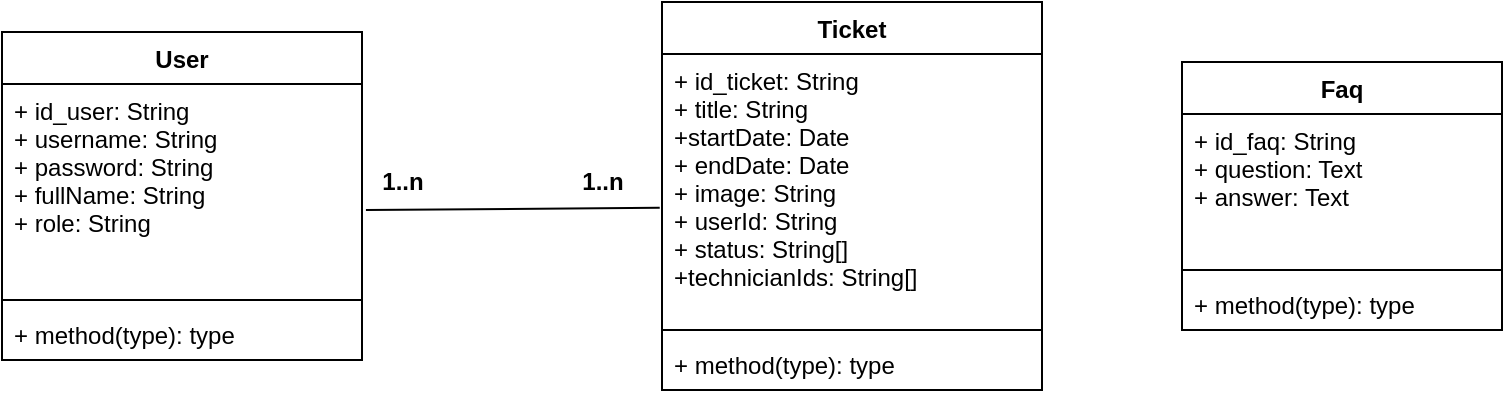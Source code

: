 <mxfile version="13.7.5" type="device"><diagram id="VcnYPxOOOUq3neYyhK7N" name="Page-1"><mxGraphModel dx="942" dy="545" grid="1" gridSize="10" guides="1" tooltips="1" connect="1" arrows="1" fold="1" page="1" pageScale="1" pageWidth="850" pageHeight="1100" math="0" shadow="0"><root><mxCell id="0"/><mxCell id="1" parent="0"/><mxCell id="f2uixw24EjQz57PRK0x6-5" value="Ticket" style="swimlane;fontStyle=1;align=center;verticalAlign=top;childLayout=stackLayout;horizontal=1;startSize=26;horizontalStack=0;resizeParent=1;resizeParentMax=0;resizeLast=0;collapsible=1;marginBottom=0;" parent="1" vertex="1"><mxGeometry x="370" y="40" width="190" height="194" as="geometry"/></mxCell><mxCell id="f2uixw24EjQz57PRK0x6-6" value="+ id_ticket: String&#xA;+ title: String&#xA;+startDate: Date&#xA;+ endDate: Date&#xA;+ image: String&#xA;+ userId: String&#xA;+ status: String[]&#xA;+technicianIds: String[]&#xA;&#xA;" style="text;strokeColor=none;fillColor=none;align=left;verticalAlign=top;spacingLeft=4;spacingRight=4;overflow=hidden;rotatable=0;points=[[0,0.5],[1,0.5]];portConstraint=eastwest;" parent="f2uixw24EjQz57PRK0x6-5" vertex="1"><mxGeometry y="26" width="190" height="134" as="geometry"/></mxCell><mxCell id="f2uixw24EjQz57PRK0x6-7" value="" style="line;strokeWidth=1;fillColor=none;align=left;verticalAlign=middle;spacingTop=-1;spacingLeft=3;spacingRight=3;rotatable=0;labelPosition=right;points=[];portConstraint=eastwest;" parent="f2uixw24EjQz57PRK0x6-5" vertex="1"><mxGeometry y="160" width="190" height="8" as="geometry"/></mxCell><mxCell id="f2uixw24EjQz57PRK0x6-8" value="+ method(type): type" style="text;strokeColor=none;fillColor=none;align=left;verticalAlign=top;spacingLeft=4;spacingRight=4;overflow=hidden;rotatable=0;points=[[0,0.5],[1,0.5]];portConstraint=eastwest;" parent="f2uixw24EjQz57PRK0x6-5" vertex="1"><mxGeometry y="168" width="190" height="26" as="geometry"/></mxCell><mxCell id="f2uixw24EjQz57PRK0x6-23" value="" style="endArrow=none;html=1;entryX=-0.006;entryY=0.574;entryDx=0;entryDy=0;entryPerimeter=0;exitX=1.011;exitY=0.606;exitDx=0;exitDy=0;exitPerimeter=0;" parent="1" target="f2uixw24EjQz57PRK0x6-6" edge="1" source="f2uixw24EjQz57PRK0x6-2"><mxGeometry width="50" height="50" relative="1" as="geometry"><mxPoint x="220" y="120" as="sourcePoint"/><mxPoint x="450" y="260" as="targetPoint"/></mxGeometry></mxCell><mxCell id="f2uixw24EjQz57PRK0x6-30" value="&lt;b&gt;1..n&lt;/b&gt;" style="text;html=1;align=center;verticalAlign=middle;resizable=0;points=[];autosize=1;" parent="1" vertex="1"><mxGeometry x="220" y="120" width="40" height="20" as="geometry"/></mxCell><mxCell id="f2uixw24EjQz57PRK0x6-32" value="&lt;b&gt;1..n&lt;/b&gt;" style="text;html=1;align=center;verticalAlign=middle;resizable=0;points=[];autosize=1;" parent="1" vertex="1"><mxGeometry x="320" y="120" width="40" height="20" as="geometry"/></mxCell><mxCell id="f2uixw24EjQz57PRK0x6-1" value="User" style="swimlane;fontStyle=1;align=center;verticalAlign=top;childLayout=stackLayout;horizontal=1;startSize=26;horizontalStack=0;resizeParent=1;resizeParentMax=0;resizeLast=0;collapsible=1;marginBottom=0;" parent="1" vertex="1"><mxGeometry x="40" y="55" width="180" height="164" as="geometry"/></mxCell><mxCell id="f2uixw24EjQz57PRK0x6-2" value="+ id_user: String&#xA;+ username: String&#xA;+ password: String&#xA;+ fullName: String&#xA;+ role: String" style="text;strokeColor=none;fillColor=none;align=left;verticalAlign=top;spacingLeft=4;spacingRight=4;overflow=hidden;rotatable=0;points=[[0,0.5],[1,0.5]];portConstraint=eastwest;" parent="f2uixw24EjQz57PRK0x6-1" vertex="1"><mxGeometry y="26" width="180" height="104" as="geometry"/></mxCell><mxCell id="f2uixw24EjQz57PRK0x6-3" value="" style="line;strokeWidth=1;fillColor=none;align=left;verticalAlign=middle;spacingTop=-1;spacingLeft=3;spacingRight=3;rotatable=0;labelPosition=right;points=[];portConstraint=eastwest;" parent="f2uixw24EjQz57PRK0x6-1" vertex="1"><mxGeometry y="130" width="180" height="8" as="geometry"/></mxCell><mxCell id="f2uixw24EjQz57PRK0x6-4" value="+ method(type): type" style="text;strokeColor=none;fillColor=none;align=left;verticalAlign=top;spacingLeft=4;spacingRight=4;overflow=hidden;rotatable=0;points=[[0,0.5],[1,0.5]];portConstraint=eastwest;" parent="f2uixw24EjQz57PRK0x6-1" vertex="1"><mxGeometry y="138" width="180" height="26" as="geometry"/></mxCell><mxCell id="f2uixw24EjQz57PRK0x6-19" value="Faq" style="swimlane;fontStyle=1;align=center;verticalAlign=top;childLayout=stackLayout;horizontal=1;startSize=26;horizontalStack=0;resizeParent=1;resizeParentMax=0;resizeLast=0;collapsible=1;marginBottom=0;" parent="1" vertex="1"><mxGeometry x="630" y="70" width="160" height="134" as="geometry"/></mxCell><mxCell id="f2uixw24EjQz57PRK0x6-20" value="+ id_faq: String&#xA;+ question: Text&#xA;+ answer: Text&#xA;" style="text;strokeColor=none;fillColor=none;align=left;verticalAlign=top;spacingLeft=4;spacingRight=4;overflow=hidden;rotatable=0;points=[[0,0.5],[1,0.5]];portConstraint=eastwest;" parent="f2uixw24EjQz57PRK0x6-19" vertex="1"><mxGeometry y="26" width="160" height="74" as="geometry"/></mxCell><mxCell id="f2uixw24EjQz57PRK0x6-21" value="" style="line;strokeWidth=1;fillColor=none;align=left;verticalAlign=middle;spacingTop=-1;spacingLeft=3;spacingRight=3;rotatable=0;labelPosition=right;points=[];portConstraint=eastwest;" parent="f2uixw24EjQz57PRK0x6-19" vertex="1"><mxGeometry y="100" width="160" height="8" as="geometry"/></mxCell><mxCell id="f2uixw24EjQz57PRK0x6-22" value="+ method(type): type" style="text;strokeColor=none;fillColor=none;align=left;verticalAlign=top;spacingLeft=4;spacingRight=4;overflow=hidden;rotatable=0;points=[[0,0.5],[1,0.5]];portConstraint=eastwest;" parent="f2uixw24EjQz57PRK0x6-19" vertex="1"><mxGeometry y="108" width="160" height="26" as="geometry"/></mxCell></root></mxGraphModel></diagram></mxfile>